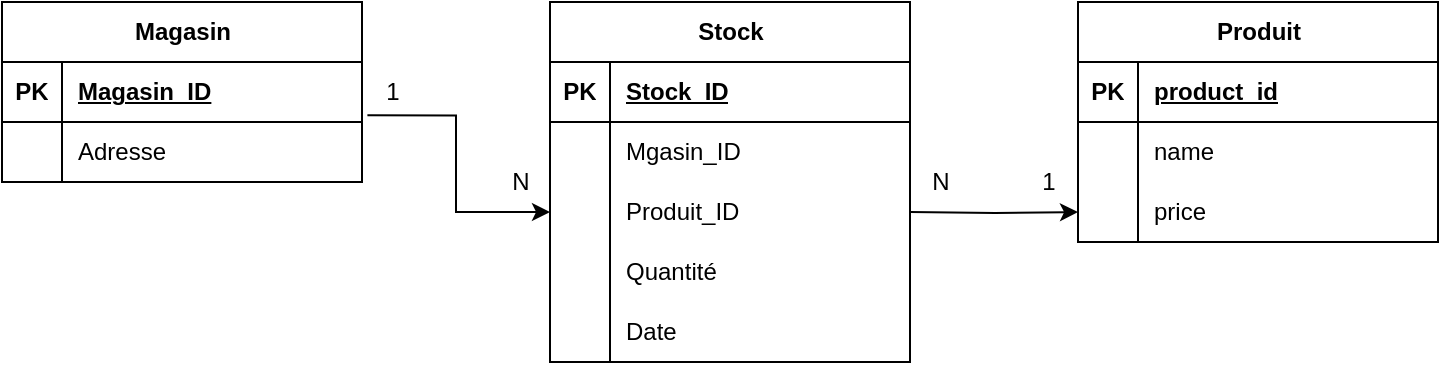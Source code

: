 <mxfile version="26.2.8">
  <diagram name="Page-1" id="cJktq8ydB9L6gF2HM2dm">
    <mxGraphModel dx="788" dy="451" grid="1" gridSize="10" guides="1" tooltips="1" connect="1" arrows="1" fold="1" page="1" pageScale="1" pageWidth="827" pageHeight="1169" math="0" shadow="0">
      <root>
        <mxCell id="0" />
        <mxCell id="1" parent="0" />
        <mxCell id="CrxFaBETtVmaCDKd6JBu-3" value="Stock" style="shape=table;startSize=30;container=1;collapsible=1;childLayout=tableLayout;fixedRows=1;rowLines=0;fontStyle=1;align=center;resizeLast=1;html=1;" parent="1" vertex="1">
          <mxGeometry x="324" y="130" width="180" height="180" as="geometry">
            <mxRectangle x="324" y="130" width="70" height="30" as="alternateBounds" />
          </mxGeometry>
        </mxCell>
        <mxCell id="CrxFaBETtVmaCDKd6JBu-4" value="" style="shape=tableRow;horizontal=0;startSize=0;swimlaneHead=0;swimlaneBody=0;fillColor=none;collapsible=0;dropTarget=0;points=[[0,0.5],[1,0.5]];portConstraint=eastwest;top=0;left=0;right=0;bottom=1;" parent="CrxFaBETtVmaCDKd6JBu-3" vertex="1">
          <mxGeometry y="30" width="180" height="30" as="geometry" />
        </mxCell>
        <mxCell id="CrxFaBETtVmaCDKd6JBu-5" value="PK" style="shape=partialRectangle;connectable=0;fillColor=none;top=0;left=0;bottom=0;right=0;fontStyle=1;overflow=hidden;whiteSpace=wrap;html=1;" parent="CrxFaBETtVmaCDKd6JBu-4" vertex="1">
          <mxGeometry width="30" height="30" as="geometry">
            <mxRectangle width="30" height="30" as="alternateBounds" />
          </mxGeometry>
        </mxCell>
        <mxCell id="CrxFaBETtVmaCDKd6JBu-6" value="Stock_ID" style="shape=partialRectangle;connectable=0;fillColor=none;top=0;left=0;bottom=0;right=0;align=left;spacingLeft=6;fontStyle=5;overflow=hidden;whiteSpace=wrap;html=1;" parent="CrxFaBETtVmaCDKd6JBu-4" vertex="1">
          <mxGeometry x="30" width="150" height="30" as="geometry">
            <mxRectangle width="150" height="30" as="alternateBounds" />
          </mxGeometry>
        </mxCell>
        <mxCell id="CrxFaBETtVmaCDKd6JBu-7" value="" style="shape=tableRow;horizontal=0;startSize=0;swimlaneHead=0;swimlaneBody=0;fillColor=none;collapsible=0;dropTarget=0;points=[[0,0.5],[1,0.5]];portConstraint=eastwest;top=0;left=0;right=0;bottom=0;" parent="CrxFaBETtVmaCDKd6JBu-3" vertex="1">
          <mxGeometry y="60" width="180" height="30" as="geometry" />
        </mxCell>
        <mxCell id="CrxFaBETtVmaCDKd6JBu-8" value="" style="shape=partialRectangle;connectable=0;fillColor=none;top=0;left=0;bottom=0;right=0;editable=1;overflow=hidden;whiteSpace=wrap;html=1;" parent="CrxFaBETtVmaCDKd6JBu-7" vertex="1">
          <mxGeometry width="30" height="30" as="geometry">
            <mxRectangle width="30" height="30" as="alternateBounds" />
          </mxGeometry>
        </mxCell>
        <mxCell id="CrxFaBETtVmaCDKd6JBu-9" value="Mgasin_ID" style="shape=partialRectangle;connectable=0;fillColor=none;top=0;left=0;bottom=0;right=0;align=left;spacingLeft=6;overflow=hidden;whiteSpace=wrap;html=1;" parent="CrxFaBETtVmaCDKd6JBu-7" vertex="1">
          <mxGeometry x="30" width="150" height="30" as="geometry">
            <mxRectangle width="150" height="30" as="alternateBounds" />
          </mxGeometry>
        </mxCell>
        <mxCell id="CrxFaBETtVmaCDKd6JBu-10" value="" style="shape=tableRow;horizontal=0;startSize=0;swimlaneHead=0;swimlaneBody=0;fillColor=none;collapsible=0;dropTarget=0;points=[[0,0.5],[1,0.5]];portConstraint=eastwest;top=0;left=0;right=0;bottom=0;" parent="CrxFaBETtVmaCDKd6JBu-3" vertex="1">
          <mxGeometry y="90" width="180" height="30" as="geometry" />
        </mxCell>
        <mxCell id="CrxFaBETtVmaCDKd6JBu-11" value="" style="shape=partialRectangle;connectable=0;fillColor=none;top=0;left=0;bottom=0;right=0;editable=1;overflow=hidden;whiteSpace=wrap;html=1;" parent="CrxFaBETtVmaCDKd6JBu-10" vertex="1">
          <mxGeometry width="30" height="30" as="geometry">
            <mxRectangle width="30" height="30" as="alternateBounds" />
          </mxGeometry>
        </mxCell>
        <mxCell id="CrxFaBETtVmaCDKd6JBu-12" value="Produit_ID" style="shape=partialRectangle;connectable=0;fillColor=none;top=0;left=0;bottom=0;right=0;align=left;spacingLeft=6;overflow=hidden;whiteSpace=wrap;html=1;" parent="CrxFaBETtVmaCDKd6JBu-10" vertex="1">
          <mxGeometry x="30" width="150" height="30" as="geometry">
            <mxRectangle width="150" height="30" as="alternateBounds" />
          </mxGeometry>
        </mxCell>
        <mxCell id="CrxFaBETtVmaCDKd6JBu-13" value="" style="shape=tableRow;horizontal=0;startSize=0;swimlaneHead=0;swimlaneBody=0;fillColor=none;collapsible=0;dropTarget=0;points=[[0,0.5],[1,0.5]];portConstraint=eastwest;top=0;left=0;right=0;bottom=0;" parent="CrxFaBETtVmaCDKd6JBu-3" vertex="1">
          <mxGeometry y="120" width="180" height="30" as="geometry" />
        </mxCell>
        <mxCell id="CrxFaBETtVmaCDKd6JBu-14" value="" style="shape=partialRectangle;connectable=0;fillColor=none;top=0;left=0;bottom=0;right=0;editable=1;overflow=hidden;whiteSpace=wrap;html=1;" parent="CrxFaBETtVmaCDKd6JBu-13" vertex="1">
          <mxGeometry width="30" height="30" as="geometry">
            <mxRectangle width="30" height="30" as="alternateBounds" />
          </mxGeometry>
        </mxCell>
        <mxCell id="CrxFaBETtVmaCDKd6JBu-15" value="Quantité" style="shape=partialRectangle;connectable=0;fillColor=none;top=0;left=0;bottom=0;right=0;align=left;spacingLeft=6;overflow=hidden;whiteSpace=wrap;html=1;" parent="CrxFaBETtVmaCDKd6JBu-13" vertex="1">
          <mxGeometry x="30" width="150" height="30" as="geometry">
            <mxRectangle width="150" height="30" as="alternateBounds" />
          </mxGeometry>
        </mxCell>
        <mxCell id="Nc-42MpLXxy7BDhvz1OX-25" style="shape=tableRow;horizontal=0;startSize=0;swimlaneHead=0;swimlaneBody=0;fillColor=none;collapsible=0;dropTarget=0;points=[[0,0.5],[1,0.5]];portConstraint=eastwest;top=0;left=0;right=0;bottom=0;" vertex="1" parent="CrxFaBETtVmaCDKd6JBu-3">
          <mxGeometry y="150" width="180" height="30" as="geometry" />
        </mxCell>
        <mxCell id="Nc-42MpLXxy7BDhvz1OX-26" style="shape=partialRectangle;connectable=0;fillColor=none;top=0;left=0;bottom=0;right=0;editable=1;overflow=hidden;whiteSpace=wrap;html=1;" vertex="1" parent="Nc-42MpLXxy7BDhvz1OX-25">
          <mxGeometry width="30" height="30" as="geometry">
            <mxRectangle width="30" height="30" as="alternateBounds" />
          </mxGeometry>
        </mxCell>
        <mxCell id="Nc-42MpLXxy7BDhvz1OX-27" value="Date" style="shape=partialRectangle;connectable=0;fillColor=none;top=0;left=0;bottom=0;right=0;align=left;spacingLeft=6;overflow=hidden;whiteSpace=wrap;html=1;" vertex="1" parent="Nc-42MpLXxy7BDhvz1OX-25">
          <mxGeometry x="30" width="150" height="30" as="geometry">
            <mxRectangle width="150" height="30" as="alternateBounds" />
          </mxGeometry>
        </mxCell>
        <mxCell id="CrxFaBETtVmaCDKd6JBu-16" value="Magasin" style="shape=table;startSize=30;container=1;collapsible=1;childLayout=tableLayout;fixedRows=1;rowLines=0;fontStyle=1;align=center;resizeLast=1;html=1;" parent="1" vertex="1">
          <mxGeometry x="50" y="130" width="180" height="90" as="geometry" />
        </mxCell>
        <mxCell id="CrxFaBETtVmaCDKd6JBu-17" value="" style="shape=tableRow;horizontal=0;startSize=0;swimlaneHead=0;swimlaneBody=0;fillColor=none;collapsible=0;dropTarget=0;points=[[0,0.5],[1,0.5]];portConstraint=eastwest;top=0;left=0;right=0;bottom=1;" parent="CrxFaBETtVmaCDKd6JBu-16" vertex="1">
          <mxGeometry y="30" width="180" height="30" as="geometry" />
        </mxCell>
        <mxCell id="CrxFaBETtVmaCDKd6JBu-18" value="PK" style="shape=partialRectangle;connectable=0;fillColor=none;top=0;left=0;bottom=0;right=0;fontStyle=1;overflow=hidden;whiteSpace=wrap;html=1;" parent="CrxFaBETtVmaCDKd6JBu-17" vertex="1">
          <mxGeometry width="30" height="30" as="geometry">
            <mxRectangle width="30" height="30" as="alternateBounds" />
          </mxGeometry>
        </mxCell>
        <mxCell id="CrxFaBETtVmaCDKd6JBu-19" value="Magasin_ID" style="shape=partialRectangle;connectable=0;fillColor=none;top=0;left=0;bottom=0;right=0;align=left;spacingLeft=6;fontStyle=5;overflow=hidden;whiteSpace=wrap;html=1;" parent="CrxFaBETtVmaCDKd6JBu-17" vertex="1">
          <mxGeometry x="30" width="150" height="30" as="geometry">
            <mxRectangle width="150" height="30" as="alternateBounds" />
          </mxGeometry>
        </mxCell>
        <mxCell id="CrxFaBETtVmaCDKd6JBu-20" value="" style="shape=tableRow;horizontal=0;startSize=0;swimlaneHead=0;swimlaneBody=0;fillColor=none;collapsible=0;dropTarget=0;points=[[0,0.5],[1,0.5]];portConstraint=eastwest;top=0;left=0;right=0;bottom=0;" parent="CrxFaBETtVmaCDKd6JBu-16" vertex="1">
          <mxGeometry y="60" width="180" height="30" as="geometry" />
        </mxCell>
        <mxCell id="CrxFaBETtVmaCDKd6JBu-21" value="" style="shape=partialRectangle;connectable=0;fillColor=none;top=0;left=0;bottom=0;right=0;editable=1;overflow=hidden;whiteSpace=wrap;html=1;" parent="CrxFaBETtVmaCDKd6JBu-20" vertex="1">
          <mxGeometry width="30" height="30" as="geometry">
            <mxRectangle width="30" height="30" as="alternateBounds" />
          </mxGeometry>
        </mxCell>
        <mxCell id="CrxFaBETtVmaCDKd6JBu-22" value="Adresse" style="shape=partialRectangle;connectable=0;fillColor=none;top=0;left=0;bottom=0;right=0;align=left;spacingLeft=6;overflow=hidden;whiteSpace=wrap;html=1;" parent="CrxFaBETtVmaCDKd6JBu-20" vertex="1">
          <mxGeometry x="30" width="150" height="30" as="geometry">
            <mxRectangle width="150" height="30" as="alternateBounds" />
          </mxGeometry>
        </mxCell>
        <mxCell id="Nc-42MpLXxy7BDhvz1OX-1" style="edgeStyle=orthogonalEdgeStyle;rounded=0;orthogonalLoop=1;jettySize=auto;html=1;exitX=1.015;exitY=-0.111;exitDx=0;exitDy=0;entryX=0;entryY=0.5;entryDx=0;entryDy=0;exitPerimeter=0;" edge="1" parent="1" source="CrxFaBETtVmaCDKd6JBu-20" target="CrxFaBETtVmaCDKd6JBu-10">
          <mxGeometry relative="1" as="geometry">
            <mxPoint x="230" y="235" as="sourcePoint" />
          </mxGeometry>
        </mxCell>
        <mxCell id="Nc-42MpLXxy7BDhvz1OX-2" value="Produit" style="shape=table;startSize=30;container=1;collapsible=1;childLayout=tableLayout;fixedRows=1;rowLines=0;fontStyle=1;align=center;resizeLast=1;html=1;" vertex="1" parent="1">
          <mxGeometry x="588" y="130" width="180" height="120" as="geometry" />
        </mxCell>
        <mxCell id="Nc-42MpLXxy7BDhvz1OX-3" value="" style="shape=tableRow;horizontal=0;startSize=0;swimlaneHead=0;swimlaneBody=0;fillColor=none;collapsible=0;dropTarget=0;points=[[0,0.5],[1,0.5]];portConstraint=eastwest;top=0;left=0;right=0;bottom=1;" vertex="1" parent="Nc-42MpLXxy7BDhvz1OX-2">
          <mxGeometry y="30" width="180" height="30" as="geometry" />
        </mxCell>
        <mxCell id="Nc-42MpLXxy7BDhvz1OX-4" value="PK" style="shape=partialRectangle;connectable=0;fillColor=none;top=0;left=0;bottom=0;right=0;fontStyle=1;overflow=hidden;whiteSpace=wrap;html=1;" vertex="1" parent="Nc-42MpLXxy7BDhvz1OX-3">
          <mxGeometry width="30" height="30" as="geometry">
            <mxRectangle width="30" height="30" as="alternateBounds" />
          </mxGeometry>
        </mxCell>
        <mxCell id="Nc-42MpLXxy7BDhvz1OX-5" value="product_id" style="shape=partialRectangle;connectable=0;fillColor=none;top=0;left=0;bottom=0;right=0;align=left;spacingLeft=6;fontStyle=5;overflow=hidden;whiteSpace=wrap;html=1;" vertex="1" parent="Nc-42MpLXxy7BDhvz1OX-3">
          <mxGeometry x="30" width="150" height="30" as="geometry">
            <mxRectangle width="150" height="30" as="alternateBounds" />
          </mxGeometry>
        </mxCell>
        <mxCell id="Nc-42MpLXxy7BDhvz1OX-6" value="" style="shape=tableRow;horizontal=0;startSize=0;swimlaneHead=0;swimlaneBody=0;fillColor=none;collapsible=0;dropTarget=0;points=[[0,0.5],[1,0.5]];portConstraint=eastwest;top=0;left=0;right=0;bottom=0;" vertex="1" parent="Nc-42MpLXxy7BDhvz1OX-2">
          <mxGeometry y="60" width="180" height="30" as="geometry" />
        </mxCell>
        <mxCell id="Nc-42MpLXxy7BDhvz1OX-7" value="" style="shape=partialRectangle;connectable=0;fillColor=none;top=0;left=0;bottom=0;right=0;editable=1;overflow=hidden;whiteSpace=wrap;html=1;" vertex="1" parent="Nc-42MpLXxy7BDhvz1OX-6">
          <mxGeometry width="30" height="30" as="geometry">
            <mxRectangle width="30" height="30" as="alternateBounds" />
          </mxGeometry>
        </mxCell>
        <mxCell id="Nc-42MpLXxy7BDhvz1OX-8" value="name" style="shape=partialRectangle;connectable=0;fillColor=none;top=0;left=0;bottom=0;right=0;align=left;spacingLeft=6;overflow=hidden;whiteSpace=wrap;html=1;" vertex="1" parent="Nc-42MpLXxy7BDhvz1OX-6">
          <mxGeometry x="30" width="150" height="30" as="geometry">
            <mxRectangle width="150" height="30" as="alternateBounds" />
          </mxGeometry>
        </mxCell>
        <mxCell id="Nc-42MpLXxy7BDhvz1OX-9" value="" style="shape=tableRow;horizontal=0;startSize=0;swimlaneHead=0;swimlaneBody=0;fillColor=none;collapsible=0;dropTarget=0;points=[[0,0.5],[1,0.5]];portConstraint=eastwest;top=0;left=0;right=0;bottom=0;" vertex="1" parent="Nc-42MpLXxy7BDhvz1OX-2">
          <mxGeometry y="90" width="180" height="30" as="geometry" />
        </mxCell>
        <mxCell id="Nc-42MpLXxy7BDhvz1OX-10" value="" style="shape=partialRectangle;connectable=0;fillColor=none;top=0;left=0;bottom=0;right=0;editable=1;overflow=hidden;whiteSpace=wrap;html=1;" vertex="1" parent="Nc-42MpLXxy7BDhvz1OX-9">
          <mxGeometry width="30" height="30" as="geometry">
            <mxRectangle width="30" height="30" as="alternateBounds" />
          </mxGeometry>
        </mxCell>
        <mxCell id="Nc-42MpLXxy7BDhvz1OX-11" value="price" style="shape=partialRectangle;connectable=0;fillColor=none;top=0;left=0;bottom=0;right=0;align=left;spacingLeft=6;overflow=hidden;whiteSpace=wrap;html=1;" vertex="1" parent="Nc-42MpLXxy7BDhvz1OX-9">
          <mxGeometry x="30" width="150" height="30" as="geometry">
            <mxRectangle width="150" height="30" as="alternateBounds" />
          </mxGeometry>
        </mxCell>
        <mxCell id="Nc-42MpLXxy7BDhvz1OX-15" style="edgeStyle=orthogonalEdgeStyle;rounded=0;orthogonalLoop=1;jettySize=auto;html=1;exitX=1;exitY=0.5;exitDx=0;exitDy=0;entryX=0;entryY=0.5;entryDx=0;entryDy=0;" edge="1" parent="1" target="Nc-42MpLXxy7BDhvz1OX-9">
          <mxGeometry relative="1" as="geometry">
            <mxPoint x="504" y="235" as="sourcePoint" />
          </mxGeometry>
        </mxCell>
        <mxCell id="Nc-42MpLXxy7BDhvz1OX-28" value="1" style="text;html=1;align=center;verticalAlign=middle;resizable=0;points=[];autosize=1;strokeColor=none;fillColor=none;" vertex="1" parent="1">
          <mxGeometry x="230" y="160" width="30" height="30" as="geometry" />
        </mxCell>
        <mxCell id="Nc-42MpLXxy7BDhvz1OX-29" value="N" style="text;html=1;align=center;verticalAlign=middle;resizable=0;points=[];autosize=1;strokeColor=none;fillColor=none;" vertex="1" parent="1">
          <mxGeometry x="294" y="205" width="30" height="30" as="geometry" />
        </mxCell>
        <mxCell id="Nc-42MpLXxy7BDhvz1OX-30" value="N" style="text;html=1;align=center;verticalAlign=middle;resizable=0;points=[];autosize=1;strokeColor=none;fillColor=none;" vertex="1" parent="1">
          <mxGeometry x="504" y="205" width="30" height="30" as="geometry" />
        </mxCell>
        <mxCell id="Nc-42MpLXxy7BDhvz1OX-31" value="1" style="text;html=1;align=center;verticalAlign=middle;resizable=0;points=[];autosize=1;strokeColor=none;fillColor=none;" vertex="1" parent="1">
          <mxGeometry x="558" y="205" width="30" height="30" as="geometry" />
        </mxCell>
      </root>
    </mxGraphModel>
  </diagram>
</mxfile>
